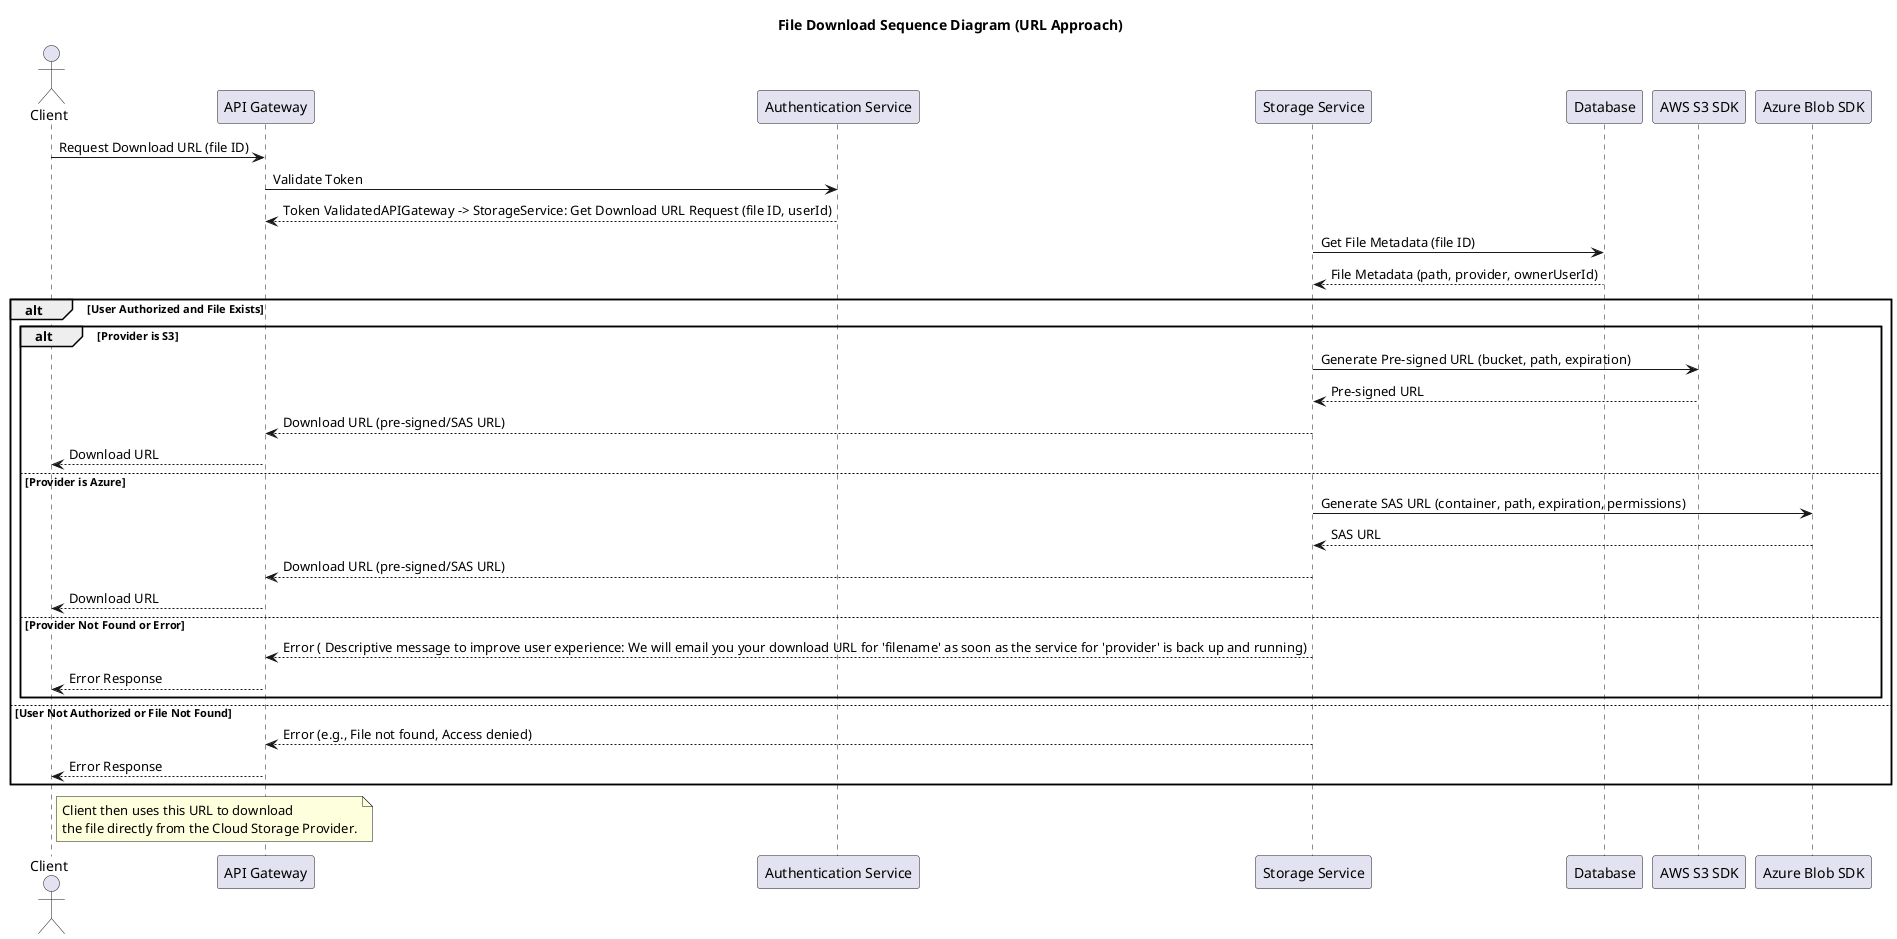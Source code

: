 @startuml
title File Download Sequence Diagram (URL Approach)

actor Client
participant "API Gateway" as APIGateway
participant "Authentication Service" as AuthService
participant "Storage Service" as StorageService
participant "Database" as DB
participant "AWS S3 SDK" as S3SDK
participant "Azure Blob SDK" as AzureSDK

Client -> APIGateway: Request Download URL (file ID)
APIGateway -> AuthService: Validate Token
AuthService --> APIGateway: Token ValidatedAPIGateway -> StorageService: Get Download URL Request (file ID, userId)

StorageService -> DB: Get File Metadata (file ID)
DB --> StorageService: File Metadata (path, provider, ownerUserId)

alt User Authorized and File Exists
    alt Provider is S3
        StorageService -> S3SDK: Generate Pre-signed URL (bucket, path, expiration)
        S3SDK --> StorageService: Pre-signed URL
        StorageService --> APIGateway: Download URL (pre-signed/SAS URL)
        APIGateway --> Client: Download URL
    else Provider is Azure
        StorageService -> AzureSDK: Generate SAS URL (container, path, expiration, permissions)
        AzureSDK --> StorageService: SAS URL
        StorageService --> APIGateway: Download URL (pre-signed/SAS URL)
        APIGateway --> Client: Download URL
    else Provider Not Found or Error
        StorageService --> APIGateway: Error ( Descriptive message to improve user experience: We will email you your download URL for 'filename' as soon as the service for 'provider' is back up and running)
        APIGateway --> Client: Error Response
    end
else User Not Authorized or File Not Found
    StorageService --> APIGateway: Error (e.g., File not found, Access denied)
    APIGateway --> Client: Error Response
end


note right of Client
  Client then uses this URL to download
  the file directly from the Cloud Storage Provider.
end note

@enduml 